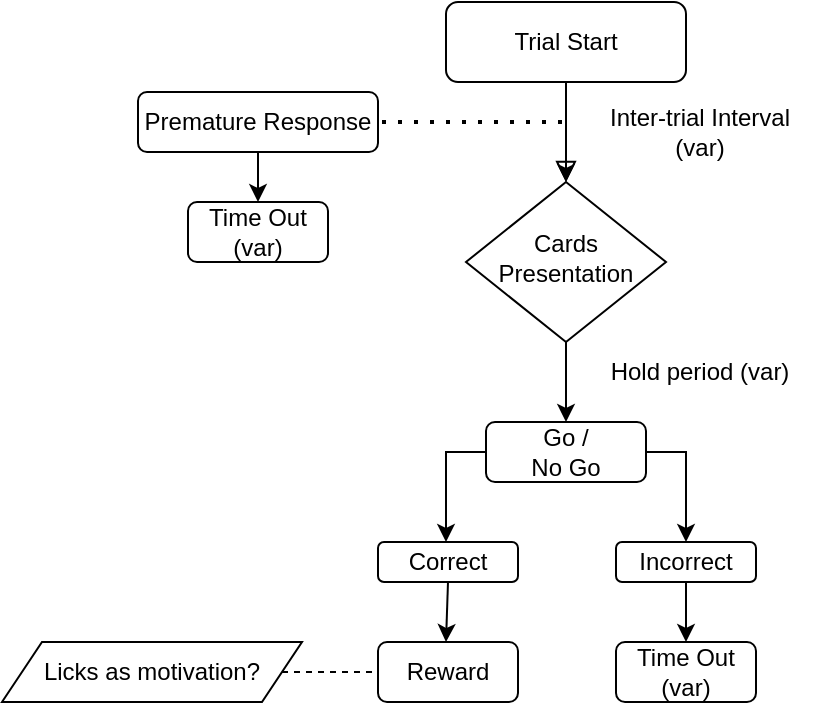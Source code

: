 <mxfile version="21.1.0" type="github">
  <diagram id="C5RBs43oDa-KdzZeNtuy" name="Page-1">
    <mxGraphModel dx="822" dy="461" grid="1" gridSize="10" guides="1" tooltips="1" connect="1" arrows="1" fold="1" page="1" pageScale="1" pageWidth="827" pageHeight="1169" math="0" shadow="0">
      <root>
        <mxCell id="WIyWlLk6GJQsqaUBKTNV-0" />
        <mxCell id="WIyWlLk6GJQsqaUBKTNV-1" parent="WIyWlLk6GJQsqaUBKTNV-0" />
        <mxCell id="WIyWlLk6GJQsqaUBKTNV-2" value="" style="rounded=0;html=1;jettySize=auto;orthogonalLoop=1;fontSize=11;endArrow=block;endFill=0;endSize=8;strokeWidth=1;shadow=0;labelBackgroundColor=none;edgeStyle=orthogonalEdgeStyle;" parent="WIyWlLk6GJQsqaUBKTNV-1" source="WIyWlLk6GJQsqaUBKTNV-3" target="WIyWlLk6GJQsqaUBKTNV-6" edge="1">
          <mxGeometry relative="1" as="geometry" />
        </mxCell>
        <mxCell id="vJKE3tAUrit-dRhqhG9x-0" value="" style="edgeStyle=orthogonalEdgeStyle;rounded=0;orthogonalLoop=1;jettySize=auto;html=1;" edge="1" parent="WIyWlLk6GJQsqaUBKTNV-1" source="WIyWlLk6GJQsqaUBKTNV-3" target="WIyWlLk6GJQsqaUBKTNV-6">
          <mxGeometry relative="1" as="geometry" />
        </mxCell>
        <mxCell id="WIyWlLk6GJQsqaUBKTNV-3" value="Trial Start" style="rounded=1;whiteSpace=wrap;html=1;fontSize=12;glass=0;strokeWidth=1;shadow=0;" parent="WIyWlLk6GJQsqaUBKTNV-1" vertex="1">
          <mxGeometry x="382" y="80" width="120" height="40" as="geometry" />
        </mxCell>
        <mxCell id="WIyWlLk6GJQsqaUBKTNV-6" value="Cards&lt;br&gt;Presentation" style="rhombus;whiteSpace=wrap;html=1;shadow=0;fontFamily=Helvetica;fontSize=12;align=center;strokeWidth=1;spacing=6;spacingTop=-4;" parent="WIyWlLk6GJQsqaUBKTNV-1" vertex="1">
          <mxGeometry x="392" y="170" width="100" height="80" as="geometry" />
        </mxCell>
        <mxCell id="vJKE3tAUrit-dRhqhG9x-2" value="Inter-trial Interval (var)" style="text;html=1;strokeColor=none;fillColor=none;align=center;verticalAlign=middle;whiteSpace=wrap;rounded=0;" vertex="1" parent="WIyWlLk6GJQsqaUBKTNV-1">
          <mxGeometry x="449" y="130" width="120" height="30" as="geometry" />
        </mxCell>
        <mxCell id="vJKE3tAUrit-dRhqhG9x-3" value="Hold period (var)" style="text;html=1;strokeColor=none;fillColor=none;align=center;verticalAlign=middle;whiteSpace=wrap;rounded=0;" vertex="1" parent="WIyWlLk6GJQsqaUBKTNV-1">
          <mxGeometry x="454" y="250" width="110" height="30" as="geometry" />
        </mxCell>
        <mxCell id="vJKE3tAUrit-dRhqhG9x-7" value="Go / &lt;br&gt;No Go" style="rounded=1;whiteSpace=wrap;html=1;" vertex="1" parent="WIyWlLk6GJQsqaUBKTNV-1">
          <mxGeometry x="402" y="290" width="80" height="30" as="geometry" />
        </mxCell>
        <mxCell id="vJKE3tAUrit-dRhqhG9x-8" value="" style="endArrow=classic;html=1;rounded=0;exitX=0.5;exitY=1;exitDx=0;exitDy=0;entryX=0.5;entryY=0;entryDx=0;entryDy=0;" edge="1" parent="WIyWlLk6GJQsqaUBKTNV-1" source="WIyWlLk6GJQsqaUBKTNV-6" target="vJKE3tAUrit-dRhqhG9x-7">
          <mxGeometry width="50" height="50" relative="1" as="geometry">
            <mxPoint x="552" y="260" as="sourcePoint" />
            <mxPoint x="602" y="210" as="targetPoint" />
          </mxGeometry>
        </mxCell>
        <mxCell id="vJKE3tAUrit-dRhqhG9x-9" value="" style="endArrow=classic;html=1;rounded=0;exitX=0;exitY=0.5;exitDx=0;exitDy=0;" edge="1" parent="WIyWlLk6GJQsqaUBKTNV-1" source="vJKE3tAUrit-dRhqhG9x-7">
          <mxGeometry width="50" height="50" relative="1" as="geometry">
            <mxPoint x="552" y="260" as="sourcePoint" />
            <mxPoint x="382" y="350" as="targetPoint" />
            <Array as="points">
              <mxPoint x="382" y="305" />
            </Array>
          </mxGeometry>
        </mxCell>
        <mxCell id="vJKE3tAUrit-dRhqhG9x-10" value="" style="endArrow=classic;html=1;rounded=0;exitX=1;exitY=0.5;exitDx=0;exitDy=0;" edge="1" parent="WIyWlLk6GJQsqaUBKTNV-1" source="vJKE3tAUrit-dRhqhG9x-7">
          <mxGeometry width="50" height="50" relative="1" as="geometry">
            <mxPoint x="412" y="315" as="sourcePoint" />
            <mxPoint x="502" y="350" as="targetPoint" />
            <Array as="points">
              <mxPoint x="502" y="305" />
            </Array>
          </mxGeometry>
        </mxCell>
        <mxCell id="vJKE3tAUrit-dRhqhG9x-11" value="Correct" style="rounded=1;whiteSpace=wrap;html=1;" vertex="1" parent="WIyWlLk6GJQsqaUBKTNV-1">
          <mxGeometry x="348" y="350" width="70" height="20" as="geometry" />
        </mxCell>
        <mxCell id="vJKE3tAUrit-dRhqhG9x-12" value="Incorrect" style="rounded=1;whiteSpace=wrap;html=1;" vertex="1" parent="WIyWlLk6GJQsqaUBKTNV-1">
          <mxGeometry x="467" y="350" width="70" height="20" as="geometry" />
        </mxCell>
        <mxCell id="vJKE3tAUrit-dRhqhG9x-13" value="" style="endArrow=classic;html=1;rounded=0;exitX=0.5;exitY=1;exitDx=0;exitDy=0;" edge="1" parent="WIyWlLk6GJQsqaUBKTNV-1" source="vJKE3tAUrit-dRhqhG9x-11">
          <mxGeometry width="50" height="50" relative="1" as="geometry">
            <mxPoint x="552" y="260" as="sourcePoint" />
            <mxPoint x="382" y="400" as="targetPoint" />
          </mxGeometry>
        </mxCell>
        <mxCell id="vJKE3tAUrit-dRhqhG9x-14" value="" style="endArrow=classic;html=1;rounded=0;exitX=0.5;exitY=1;exitDx=0;exitDy=0;" edge="1" parent="WIyWlLk6GJQsqaUBKTNV-1" source="vJKE3tAUrit-dRhqhG9x-12">
          <mxGeometry width="50" height="50" relative="1" as="geometry">
            <mxPoint x="393" y="380" as="sourcePoint" />
            <mxPoint x="502" y="400" as="targetPoint" />
          </mxGeometry>
        </mxCell>
        <mxCell id="vJKE3tAUrit-dRhqhG9x-15" value="Reward" style="rounded=1;whiteSpace=wrap;html=1;" vertex="1" parent="WIyWlLk6GJQsqaUBKTNV-1">
          <mxGeometry x="348" y="400" width="70" height="30" as="geometry" />
        </mxCell>
        <mxCell id="vJKE3tAUrit-dRhqhG9x-16" value="Time Out&lt;br&gt;(var)" style="rounded=1;whiteSpace=wrap;html=1;" vertex="1" parent="WIyWlLk6GJQsqaUBKTNV-1">
          <mxGeometry x="467" y="400" width="70" height="30" as="geometry" />
        </mxCell>
        <mxCell id="vJKE3tAUrit-dRhqhG9x-17" value="Time Out&lt;br&gt;(var)" style="rounded=1;whiteSpace=wrap;html=1;" vertex="1" parent="WIyWlLk6GJQsqaUBKTNV-1">
          <mxGeometry x="253" y="180" width="70" height="30" as="geometry" />
        </mxCell>
        <mxCell id="vJKE3tAUrit-dRhqhG9x-18" value="" style="endArrow=none;dashed=1;html=1;dashPattern=1 3;strokeWidth=2;rounded=0;" edge="1" parent="WIyWlLk6GJQsqaUBKTNV-1">
          <mxGeometry width="50" height="50" relative="1" as="geometry">
            <mxPoint x="342" y="140" as="sourcePoint" />
            <mxPoint x="442" y="140" as="targetPoint" />
          </mxGeometry>
        </mxCell>
        <mxCell id="vJKE3tAUrit-dRhqhG9x-19" value="Premature Response" style="rounded=1;whiteSpace=wrap;html=1;fontSize=12;glass=0;strokeWidth=1;shadow=0;" vertex="1" parent="WIyWlLk6GJQsqaUBKTNV-1">
          <mxGeometry x="228" y="125" width="120" height="30" as="geometry" />
        </mxCell>
        <mxCell id="vJKE3tAUrit-dRhqhG9x-20" value="" style="endArrow=classic;html=1;rounded=0;exitX=0.5;exitY=1;exitDx=0;exitDy=0;entryX=0.5;entryY=0;entryDx=0;entryDy=0;" edge="1" parent="WIyWlLk6GJQsqaUBKTNV-1" source="vJKE3tAUrit-dRhqhG9x-19" target="vJKE3tAUrit-dRhqhG9x-17">
          <mxGeometry width="50" height="50" relative="1" as="geometry">
            <mxPoint x="512" y="380" as="sourcePoint" />
            <mxPoint x="512" y="410" as="targetPoint" />
            <Array as="points" />
          </mxGeometry>
        </mxCell>
        <mxCell id="vJKE3tAUrit-dRhqhG9x-23" value="" style="endArrow=none;dashed=1;html=1;rounded=0;entryX=0;entryY=0.5;entryDx=0;entryDy=0;exitX=1;exitY=0.5;exitDx=0;exitDy=0;" edge="1" parent="WIyWlLk6GJQsqaUBKTNV-1" source="vJKE3tAUrit-dRhqhG9x-24" target="vJKE3tAUrit-dRhqhG9x-15">
          <mxGeometry width="50" height="50" relative="1" as="geometry">
            <mxPoint x="302" y="415" as="sourcePoint" />
            <mxPoint x="602" y="320" as="targetPoint" />
          </mxGeometry>
        </mxCell>
        <mxCell id="vJKE3tAUrit-dRhqhG9x-24" value="Licks as motivation?" style="shape=parallelogram;perimeter=parallelogramPerimeter;whiteSpace=wrap;html=1;fixedSize=1;" vertex="1" parent="WIyWlLk6GJQsqaUBKTNV-1">
          <mxGeometry x="160" y="400" width="150" height="30" as="geometry" />
        </mxCell>
      </root>
    </mxGraphModel>
  </diagram>
</mxfile>
